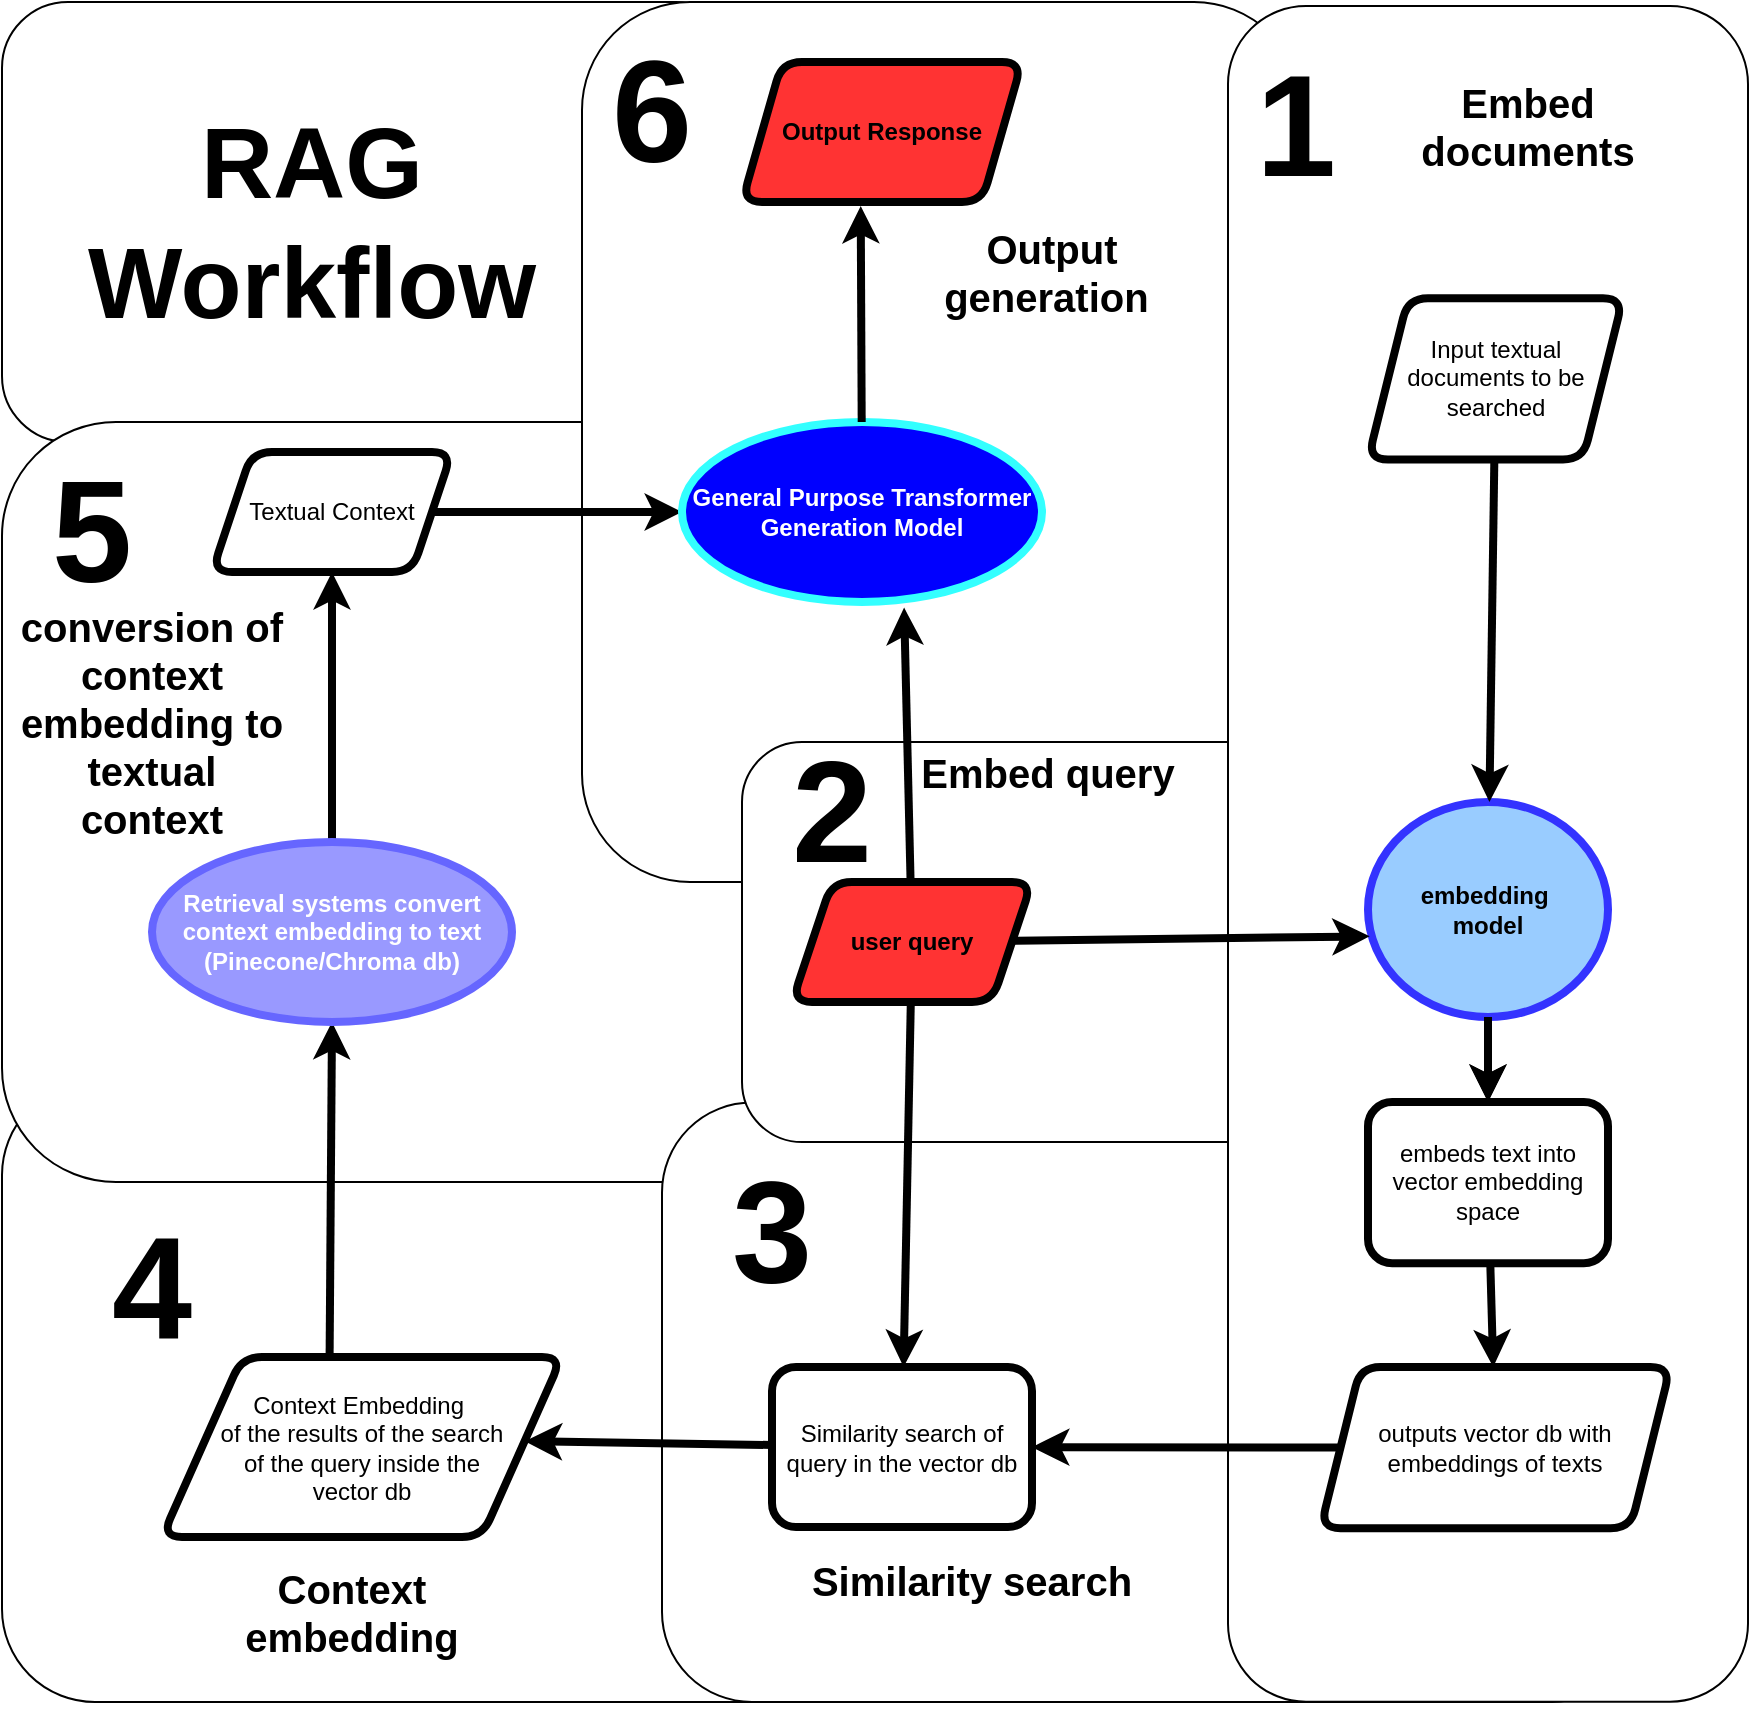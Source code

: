 <mxfile>
    <diagram id="DphJa4PuFgeB4qhtM237" name="Page-1">
        <mxGraphModel dx="1842" dy="1781" grid="1" gridSize="10" guides="1" tooltips="1" connect="1" arrows="1" fold="1" page="1" pageScale="1" pageWidth="850" pageHeight="1100" math="0" shadow="0">
            <root>
                <mxCell id="0"/>
                <mxCell id="1" parent="0"/>
                <mxCell id="83" value="" style="group" parent="1" vertex="1" connectable="0">
                    <mxGeometry x="-490" y="-270" width="873" height="862" as="geometry"/>
                </mxCell>
                <mxCell id="82" value="" style="rounded=1;whiteSpace=wrap;html=1;" parent="83" vertex="1">
                    <mxGeometry width="370" height="220" as="geometry"/>
                </mxCell>
                <mxCell id="41" value="" style="rounded=1;whiteSpace=wrap;html=1;" parent="83" vertex="1">
                    <mxGeometry y="540" width="465" height="310" as="geometry"/>
                </mxCell>
                <mxCell id="58" value="" style="rounded=1;whiteSpace=wrap;html=1;" parent="83" vertex="1">
                    <mxGeometry y="210" width="510" height="380" as="geometry"/>
                </mxCell>
                <mxCell id="62" value="" style="rounded=1;whiteSpace=wrap;html=1;" parent="83" vertex="1">
                    <mxGeometry x="290" width="360" height="440" as="geometry"/>
                </mxCell>
                <mxCell id="33" value="" style="rounded=1;whiteSpace=wrap;html=1;" parent="83" vertex="1">
                    <mxGeometry x="330" y="550.25" width="490" height="299.75" as="geometry"/>
                </mxCell>
                <mxCell id="31" value="" style="rounded=1;whiteSpace=wrap;html=1;" parent="83" vertex="1">
                    <mxGeometry x="370" y="370" width="460" height="200" as="geometry"/>
                </mxCell>
                <mxCell id="36" style="edgeStyle=none;html=1;strokeWidth=4;" parent="83" source="24" target="35" edge="1">
                    <mxGeometry relative="1" as="geometry"/>
                </mxCell>
                <mxCell id="24" value="&lt;b&gt;user query&lt;/b&gt;" style="shape=parallelogram;perimeter=parallelogramPerimeter;whiteSpace=wrap;html=1;fixedSize=1;strokeWidth=4;rounded=1;fillColor=light-dark(#FF3333,#FF3333);" parent="83" vertex="1">
                    <mxGeometry x="395" y="440" width="120" height="60" as="geometry"/>
                </mxCell>
                <mxCell id="32" value="&lt;span&gt;Embed query&lt;/span&gt;" style="text;html=1;align=center;verticalAlign=middle;whiteSpace=wrap;rounded=0;fontSize=20;fontStyle=1" parent="83" vertex="1">
                    <mxGeometry x="433" y="370" width="180" height="30" as="geometry"/>
                </mxCell>
                <mxCell id="40" value="" style="edgeStyle=none;html=1;strokeWidth=4;entryX=0.907;entryY=0.468;entryDx=0;entryDy=0;entryPerimeter=0;" parent="83" source="35" target="39" edge="1">
                    <mxGeometry relative="1" as="geometry"/>
                </mxCell>
                <mxCell id="35" value="Similarity search of query in the vector db" style="rounded=1;whiteSpace=wrap;html=1;strokeWidth=4;" parent="83" vertex="1">
                    <mxGeometry x="385" y="682.5" width="130" height="80" as="geometry"/>
                </mxCell>
                <mxCell id="38" value="&lt;span&gt;Similarity search&lt;/span&gt;" style="text;html=1;align=center;verticalAlign=middle;whiteSpace=wrap;rounded=0;fontSize=20;fontStyle=1" parent="83" vertex="1">
                    <mxGeometry x="395" y="774" width="180" height="30" as="geometry"/>
                </mxCell>
                <mxCell id="39" value="Context Embedding&amp;nbsp;&lt;div&gt;of the results of the search&lt;/div&gt;&lt;div&gt;&amp;nbsp;of the query inside the&amp;nbsp;&lt;/div&gt;&lt;div&gt;vector db&lt;/div&gt;" style="whiteSpace=wrap;html=1;rounded=1;strokeWidth=4;shape=parallelogram" parent="83" vertex="1">
                    <mxGeometry x="80" y="677.5" width="200" height="90" as="geometry"/>
                </mxCell>
                <mxCell id="42" value="&lt;b&gt;&lt;font style=&quot;font-size: 20px;&quot;&gt;Context embedding&lt;/font&gt;&lt;/b&gt;" style="text;html=1;align=center;verticalAlign=middle;whiteSpace=wrap;rounded=0;" parent="83" vertex="1">
                    <mxGeometry x="85" y="790" width="180" height="30" as="geometry"/>
                </mxCell>
                <mxCell id="45" value="" style="endArrow=classic;html=1;entryX=0.5;entryY=1;entryDx=0;entryDy=0;strokeWidth=4;exitX=0.419;exitY=0.006;exitDx=0;exitDy=0;exitPerimeter=0;" parent="83" source="39" target="44" edge="1">
                    <mxGeometry width="50" height="50" relative="1" as="geometry">
                        <mxPoint x="165" y="670" as="sourcePoint"/>
                        <mxPoint x="340" y="770" as="targetPoint"/>
                    </mxGeometry>
                </mxCell>
                <mxCell id="56" style="edgeStyle=none;html=1;strokeWidth=4;entryX=0.5;entryY=1;entryDx=0;entryDy=0;" parent="83" source="44" target="60" edge="1">
                    <mxGeometry relative="1" as="geometry"/>
                </mxCell>
                <mxCell id="59" value="&lt;span&gt;conversion of context embedding to textual context&lt;/span&gt;" style="text;html=1;align=center;verticalAlign=middle;whiteSpace=wrap;rounded=0;fontSize=20;fontStyle=1" parent="83" vertex="1">
                    <mxGeometry x="5" y="330" width="140" height="60" as="geometry"/>
                </mxCell>
                <mxCell id="64" style="edgeStyle=none;html=1;strokeWidth=4;" parent="83" source="60" target="63" edge="1">
                    <mxGeometry relative="1" as="geometry"/>
                </mxCell>
                <mxCell id="60" value="Textual Context" style="shape=parallelogram;perimeter=parallelogramPerimeter;whiteSpace=wrap;html=1;fixedSize=1;strokeWidth=4;rounded=1" parent="83" vertex="1">
                    <mxGeometry x="105" y="225" width="120" height="60" as="geometry"/>
                </mxCell>
                <mxCell id="61" value="" style="group" parent="83" vertex="1" connectable="0">
                    <mxGeometry x="613" y="2" width="260" height="860" as="geometry"/>
                </mxCell>
                <mxCell id="25" value="" style="rounded=1;whiteSpace=wrap;html=1;" parent="61" vertex="1">
                    <mxGeometry width="260" height="847.887" as="geometry"/>
                </mxCell>
                <mxCell id="5" value="" style="edgeStyle=none;html=1;strokeWidth=4;" parent="61" source="2" target="3" edge="1">
                    <mxGeometry relative="1" as="geometry"/>
                </mxCell>
                <mxCell id="2" value="embedding&amp;nbsp;&lt;div&gt;model&lt;/div&gt;" style="rounded=1;whiteSpace=wrap;html=1;fillColor=light-dark(#99CCFF,#0066CC);strokeWidth=4;fontStyle=1;ellipse;strokeColor=#3333FF;" parent="61" vertex="1">
                    <mxGeometry x="70" y="397.997" width="120" height="107.5" as="geometry"/>
                </mxCell>
                <mxCell id="9" value="" style="edgeStyle=none;html=1;strokeWidth=4;" parent="61" source="3" target="8" edge="1">
                    <mxGeometry relative="1" as="geometry"/>
                </mxCell>
                <mxCell id="3" value="embeds text into vector embedding space" style="whiteSpace=wrap;html=1;rounded=1;strokeWidth=4;" parent="61" vertex="1">
                    <mxGeometry x="70" y="547.999" width="120" height="80.625" as="geometry"/>
                </mxCell>
                <mxCell id="8" value="outputs vector db with embeddings of texts" style="shape=parallelogram;perimeter=parallelogramPerimeter;whiteSpace=wrap;html=1;fixedSize=1;strokeWidth=4;rounded=1" parent="61" vertex="1">
                    <mxGeometry x="46.25" y="680.5" width="175" height="80.625" as="geometry"/>
                </mxCell>
                <mxCell id="26" value="&lt;span&gt;Embed documents&lt;/span&gt;" style="text;html=1;align=center;verticalAlign=middle;whiteSpace=wrap;rounded=0;fontSize=20;fontStyle=1" parent="61" vertex="1">
                    <mxGeometry x="60" y="40.316" width="180" height="40.312" as="geometry"/>
                </mxCell>
                <mxCell id="29" value="" style="edgeStyle=none;html=1;strokeWidth=4;" parent="61" source="28" target="2" edge="1">
                    <mxGeometry relative="1" as="geometry"/>
                </mxCell>
                <mxCell id="28" value="&lt;span style=&quot;background-color: transparent;&quot;&gt;Input textual documents to be searched&lt;/span&gt;" style="shape=parallelogram;perimeter=parallelogramPerimeter;whiteSpace=wrap;html=1;fixedSize=1;strokeWidth=4;rounded=1" parent="61" vertex="1">
                    <mxGeometry x="70" y="146.157" width="127.5" height="80.625" as="geometry"/>
                </mxCell>
                <mxCell id="4" value="" style="edgeStyle=none;html=1;strokeWidth=4;" parent="61" source="2" target="3" edge="1">
                    <mxGeometry relative="1" as="geometry"/>
                </mxCell>
                <mxCell id="74" value="&lt;font style=&quot;font-size: 72px; color: light-dark(rgb(0, 0, 0), rgb(51, 153, 255));&quot;&gt;&lt;span&gt;1&lt;/span&gt;&lt;/font&gt;" style="text;html=1;align=center;verticalAlign=middle;whiteSpace=wrap;rounded=0;fontColor=light-dark(#000000,#3399FF);fontStyle=1" parent="61" vertex="1">
                    <mxGeometry x="-1.25" y="13.437" width="70" height="94.062" as="geometry"/>
                </mxCell>
                <mxCell id="63" value="General Purpose Transformer Generation Model" style="rounded=1;whiteSpace=wrap;html=1;strokeWidth=4;fillColor=light-dark(#0000FF,#000099);fontColor=light-dark(#FFFFFF,#FFFFFF);strokeColor=light-dark(#33FFFF,#FFFFFF);fontStyle=1;ellipse" parent="83" vertex="1">
                    <mxGeometry x="340" y="210" width="180" height="90" as="geometry"/>
                </mxCell>
                <mxCell id="65" style="edgeStyle=none;html=1;entryX=0.617;entryY=1.031;entryDx=0;entryDy=0;entryPerimeter=0;strokeWidth=4;" parent="83" source="24" target="63" edge="1">
                    <mxGeometry relative="1" as="geometry"/>
                </mxCell>
                <mxCell id="67" value="&lt;b&gt;Output Response&lt;/b&gt;" style="shape=parallelogram;perimeter=parallelogramPerimeter;whiteSpace=wrap;html=1;fixedSize=1;strokeWidth=4;rounded=1;fillColor=light-dark(#FF3333,#FF0000);" parent="83" vertex="1">
                    <mxGeometry x="370" y="30" width="140" height="70" as="geometry"/>
                </mxCell>
                <mxCell id="68" style="edgeStyle=none;html=1;entryX=0.424;entryY=1.029;entryDx=0;entryDy=0;entryPerimeter=0;strokeWidth=4;" parent="83" source="63" target="67" edge="1">
                    <mxGeometry relative="1" as="geometry"/>
                </mxCell>
                <mxCell id="69" value="&lt;font style=&quot;font-size: 72px;&quot;&gt;&lt;b&gt;6&lt;/b&gt;&lt;/font&gt;" style="text;html=1;align=center;verticalAlign=middle;whiteSpace=wrap;rounded=0;" parent="83" vertex="1">
                    <mxGeometry x="290" y="20" width="70" height="70" as="geometry"/>
                </mxCell>
                <mxCell id="70" value="Output generation&amp;nbsp;" style="text;html=1;align=center;verticalAlign=middle;whiteSpace=wrap;rounded=0;fontStyle=1;fontSize=20;" parent="83" vertex="1">
                    <mxGeometry x="465" y="120" width="120" height="30" as="geometry"/>
                </mxCell>
                <mxCell id="71" value="&lt;font style=&quot;font-size: 72px;&quot;&gt;&lt;b&gt;2&lt;/b&gt;&lt;/font&gt;" style="text;html=1;align=center;verticalAlign=middle;whiteSpace=wrap;rounded=0;" parent="83" vertex="1">
                    <mxGeometry x="380" y="370" width="70" height="70" as="geometry"/>
                </mxCell>
                <mxCell id="72" value="&lt;font style=&quot;font-size: 72px;&quot;&gt;&lt;b&gt;3&lt;/b&gt;&lt;/font&gt;" style="text;html=1;align=center;verticalAlign=middle;whiteSpace=wrap;rounded=0;" parent="83" vertex="1">
                    <mxGeometry x="350" y="580" width="70" height="70" as="geometry"/>
                </mxCell>
                <mxCell id="73" value="&lt;font style=&quot;font-size: 72px;&quot;&gt;&lt;b&gt;4&lt;/b&gt;&lt;/font&gt;" style="text;html=1;align=center;verticalAlign=middle;whiteSpace=wrap;rounded=0;" parent="83" vertex="1">
                    <mxGeometry x="40" y="607.5" width="70" height="70" as="geometry"/>
                </mxCell>
                <mxCell id="75" value="&lt;font style=&quot;font-size: 72px;&quot;&gt;&lt;b&gt;5&lt;/b&gt;&lt;/font&gt;" style="text;html=1;align=center;verticalAlign=middle;whiteSpace=wrap;rounded=0;" parent="83" vertex="1">
                    <mxGeometry x="10" y="230" width="70" height="70" as="geometry"/>
                </mxCell>
                <mxCell id="30" style="edgeStyle=none;html=1;strokeWidth=4;entryX=0.007;entryY=0.625;entryDx=0;entryDy=0;entryPerimeter=0;" parent="83" source="24" target="2" edge="1">
                    <mxGeometry relative="1" as="geometry"/>
                </mxCell>
                <mxCell id="37" style="edgeStyle=none;html=1;strokeWidth=4;" parent="83" source="8" target="35" edge="1">
                    <mxGeometry relative="1" as="geometry"/>
                </mxCell>
                <mxCell id="44" value="Retrieval systems convert context embedding to text&lt;div&gt;(Pinecone/Chroma db)&lt;/div&gt;" style="rounded=1;whiteSpace=wrap;html=1;strokeWidth=4;fillColor=light-dark(#9999FF,#6666FF);fontColor=#ffffff;strokeColor=light-dark(#6666FF,#FFFFFF);fontStyle=1;ellipse" parent="83" vertex="1">
                    <mxGeometry x="75" y="420" width="180" height="90" as="geometry"/>
                </mxCell>
                <mxCell id="81" value="&lt;font style=&quot;color: light-dark(rgb(0, 0, 0), rgb(204, 204, 0)); font-size: 50px;&quot;&gt;RAG Workflow&lt;/font&gt;" style="text;html=1;align=center;verticalAlign=middle;whiteSpace=wrap;rounded=0;fontStyle=1;fontColor=light-dark(#000000,#CCCC00);" parent="83" vertex="1">
                    <mxGeometry x="5" width="300" height="220" as="geometry"/>
                </mxCell>
            </root>
        </mxGraphModel>
    </diagram>
</mxfile>